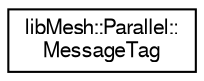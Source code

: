 digraph "Graphical Class Hierarchy"
{
  edge [fontname="FreeSans",fontsize="10",labelfontname="FreeSans",labelfontsize="10"];
  node [fontname="FreeSans",fontsize="10",shape=record];
  rankdir="LR";
  Node1 [label="libMesh::Parallel::\lMessageTag",height=0.2,width=0.4,color="black", fillcolor="white", style="filled",URL="$classlibMesh_1_1Parallel_1_1MessageTag.html"];
}
